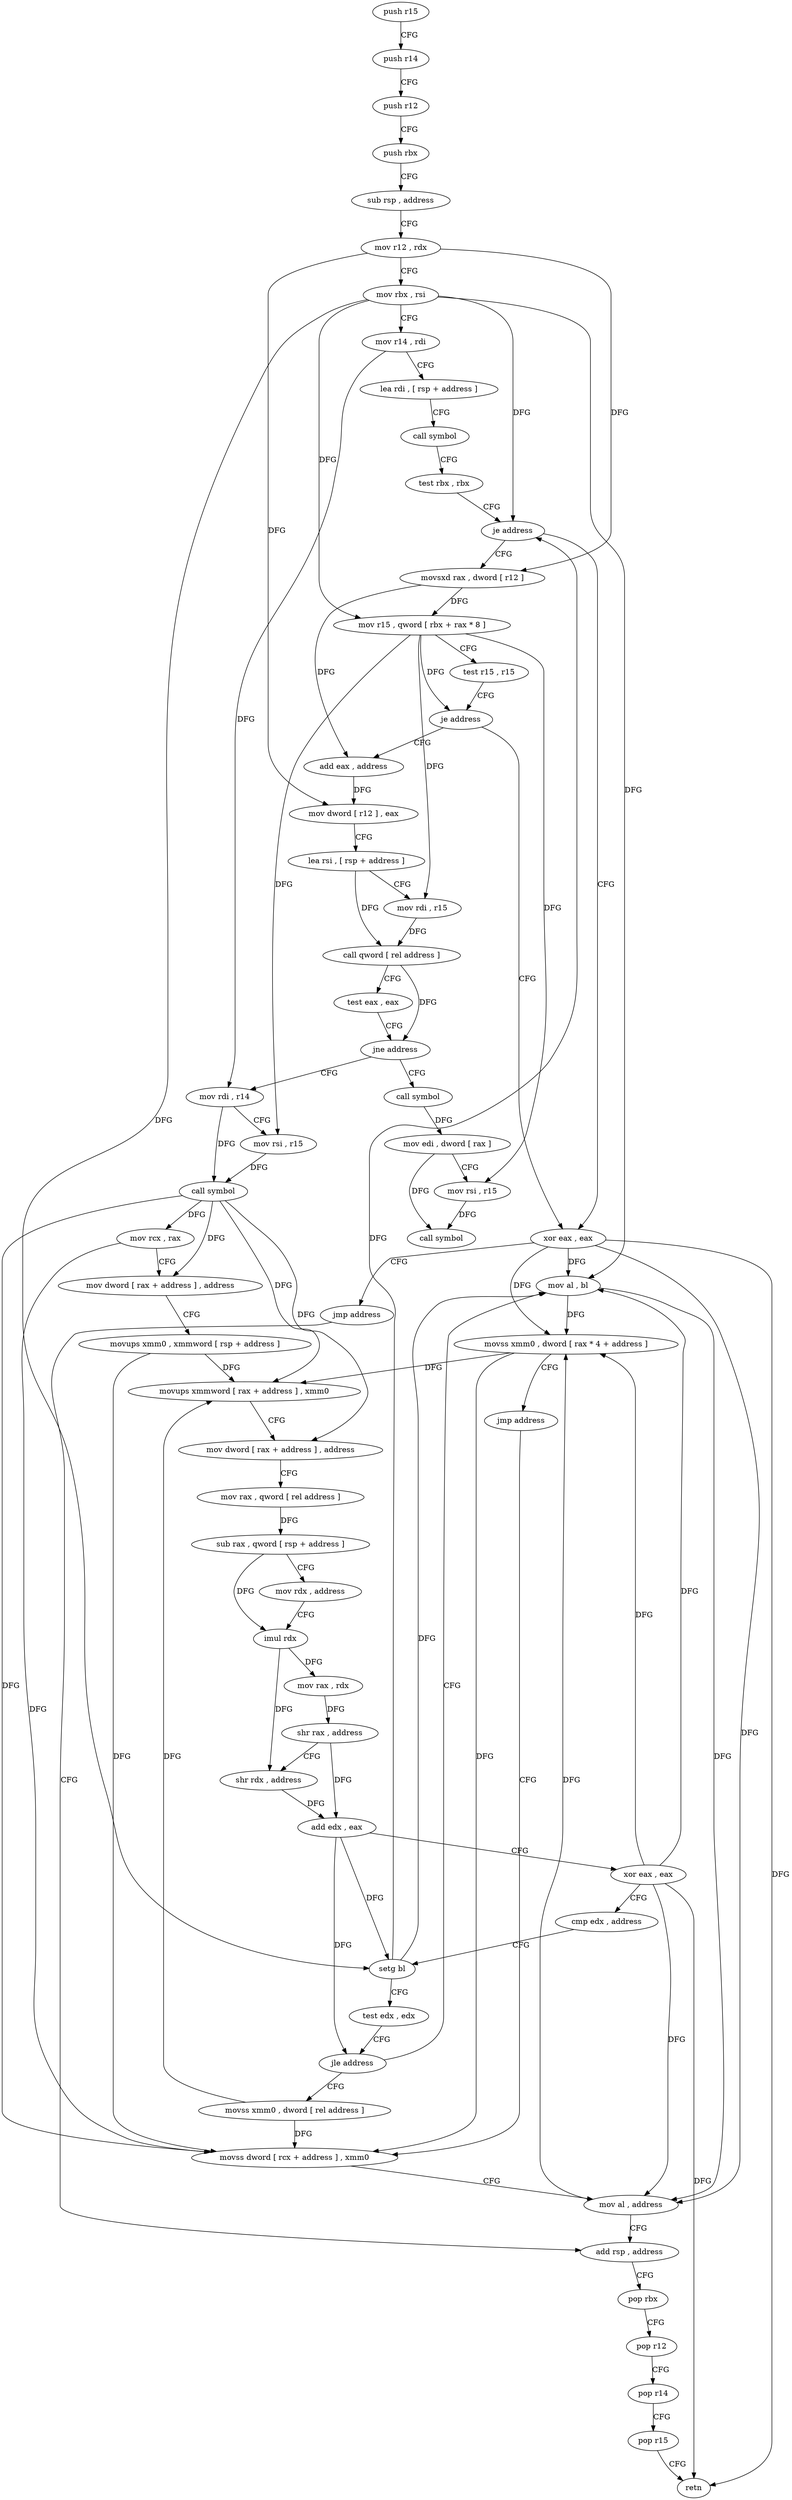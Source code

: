digraph "func" {
"4242544" [label = "push r15" ]
"4242546" [label = "push r14" ]
"4242548" [label = "push r12" ]
"4242550" [label = "push rbx" ]
"4242551" [label = "sub rsp , address" ]
"4242558" [label = "mov r12 , rdx" ]
"4242561" [label = "mov rbx , rsi" ]
"4242564" [label = "mov r14 , rdi" ]
"4242567" [label = "lea rdi , [ rsp + address ]" ]
"4242572" [label = "call symbol" ]
"4242577" [label = "test rbx , rbx" ]
"4242580" [label = "je address" ]
"4242732" [label = "xor eax , eax" ]
"4242586" [label = "movsxd rax , dword [ r12 ]" ]
"4242734" [label = "jmp address" ]
"4242751" [label = "add rsp , address" ]
"4242590" [label = "mov r15 , qword [ rbx + rax * 8 ]" ]
"4242594" [label = "test r15 , r15" ]
"4242597" [label = "je address" ]
"4242603" [label = "add eax , address" ]
"4242758" [label = "pop rbx" ]
"4242759" [label = "pop r12" ]
"4242761" [label = "pop r14" ]
"4242763" [label = "pop r15" ]
"4242765" [label = "retn" ]
"4242606" [label = "mov dword [ r12 ] , eax" ]
"4242610" [label = "lea rsi , [ rsp + address ]" ]
"4242615" [label = "mov rdi , r15" ]
"4242618" [label = "call qword [ rel address ]" ]
"4242624" [label = "test eax , eax" ]
"4242626" [label = "jne address" ]
"4242766" [label = "call symbol" ]
"4242632" [label = "mov rdi , r14" ]
"4242771" [label = "mov edi , dword [ rax ]" ]
"4242773" [label = "mov rsi , r15" ]
"4242776" [label = "call symbol" ]
"4242635" [label = "mov rsi , r15" ]
"4242638" [label = "call symbol" ]
"4242643" [label = "mov rcx , rax" ]
"4242646" [label = "mov dword [ rax + address ] , address" ]
"4242653" [label = "movups xmm0 , xmmword [ rsp + address ]" ]
"4242658" [label = "movups xmmword [ rax + address ] , xmm0" ]
"4242662" [label = "mov dword [ rax + address ] , address" ]
"4242669" [label = "mov rax , qword [ rel address ]" ]
"4242676" [label = "sub rax , qword [ rsp + address ]" ]
"4242681" [label = "mov rdx , address" ]
"4242691" [label = "imul rdx" ]
"4242694" [label = "mov rax , rdx" ]
"4242697" [label = "shr rax , address" ]
"4242701" [label = "shr rdx , address" ]
"4242705" [label = "add edx , eax" ]
"4242707" [label = "xor eax , eax" ]
"4242709" [label = "cmp edx , address" ]
"4242712" [label = "setg bl" ]
"4242715" [label = "test edx , edx" ]
"4242717" [label = "jle address" ]
"4242736" [label = "movss xmm0 , dword [ rel address ]" ]
"4242719" [label = "mov al , bl" ]
"4242744" [label = "movss dword [ rcx + address ] , xmm0" ]
"4242721" [label = "movss xmm0 , dword [ rax * 4 + address ]" ]
"4242730" [label = "jmp address" ]
"4242749" [label = "mov al , address" ]
"4242544" -> "4242546" [ label = "CFG" ]
"4242546" -> "4242548" [ label = "CFG" ]
"4242548" -> "4242550" [ label = "CFG" ]
"4242550" -> "4242551" [ label = "CFG" ]
"4242551" -> "4242558" [ label = "CFG" ]
"4242558" -> "4242561" [ label = "CFG" ]
"4242558" -> "4242586" [ label = "DFG" ]
"4242558" -> "4242606" [ label = "DFG" ]
"4242561" -> "4242564" [ label = "CFG" ]
"4242561" -> "4242580" [ label = "DFG" ]
"4242561" -> "4242590" [ label = "DFG" ]
"4242561" -> "4242712" [ label = "DFG" ]
"4242561" -> "4242719" [ label = "DFG" ]
"4242564" -> "4242567" [ label = "CFG" ]
"4242564" -> "4242632" [ label = "DFG" ]
"4242567" -> "4242572" [ label = "CFG" ]
"4242572" -> "4242577" [ label = "CFG" ]
"4242577" -> "4242580" [ label = "CFG" ]
"4242580" -> "4242732" [ label = "CFG" ]
"4242580" -> "4242586" [ label = "CFG" ]
"4242732" -> "4242734" [ label = "CFG" ]
"4242732" -> "4242765" [ label = "DFG" ]
"4242732" -> "4242719" [ label = "DFG" ]
"4242732" -> "4242721" [ label = "DFG" ]
"4242732" -> "4242749" [ label = "DFG" ]
"4242586" -> "4242590" [ label = "DFG" ]
"4242586" -> "4242603" [ label = "DFG" ]
"4242734" -> "4242751" [ label = "CFG" ]
"4242751" -> "4242758" [ label = "CFG" ]
"4242590" -> "4242594" [ label = "CFG" ]
"4242590" -> "4242597" [ label = "DFG" ]
"4242590" -> "4242615" [ label = "DFG" ]
"4242590" -> "4242773" [ label = "DFG" ]
"4242590" -> "4242635" [ label = "DFG" ]
"4242594" -> "4242597" [ label = "CFG" ]
"4242597" -> "4242732" [ label = "CFG" ]
"4242597" -> "4242603" [ label = "CFG" ]
"4242603" -> "4242606" [ label = "DFG" ]
"4242758" -> "4242759" [ label = "CFG" ]
"4242759" -> "4242761" [ label = "CFG" ]
"4242761" -> "4242763" [ label = "CFG" ]
"4242763" -> "4242765" [ label = "CFG" ]
"4242606" -> "4242610" [ label = "CFG" ]
"4242610" -> "4242615" [ label = "CFG" ]
"4242610" -> "4242618" [ label = "DFG" ]
"4242615" -> "4242618" [ label = "DFG" ]
"4242618" -> "4242624" [ label = "CFG" ]
"4242618" -> "4242626" [ label = "DFG" ]
"4242624" -> "4242626" [ label = "CFG" ]
"4242626" -> "4242766" [ label = "CFG" ]
"4242626" -> "4242632" [ label = "CFG" ]
"4242766" -> "4242771" [ label = "DFG" ]
"4242632" -> "4242635" [ label = "CFG" ]
"4242632" -> "4242638" [ label = "DFG" ]
"4242771" -> "4242773" [ label = "CFG" ]
"4242771" -> "4242776" [ label = "DFG" ]
"4242773" -> "4242776" [ label = "DFG" ]
"4242635" -> "4242638" [ label = "DFG" ]
"4242638" -> "4242643" [ label = "DFG" ]
"4242638" -> "4242646" [ label = "DFG" ]
"4242638" -> "4242658" [ label = "DFG" ]
"4242638" -> "4242662" [ label = "DFG" ]
"4242638" -> "4242744" [ label = "DFG" ]
"4242643" -> "4242646" [ label = "CFG" ]
"4242643" -> "4242744" [ label = "DFG" ]
"4242646" -> "4242653" [ label = "CFG" ]
"4242653" -> "4242658" [ label = "DFG" ]
"4242653" -> "4242744" [ label = "DFG" ]
"4242658" -> "4242662" [ label = "CFG" ]
"4242662" -> "4242669" [ label = "CFG" ]
"4242669" -> "4242676" [ label = "DFG" ]
"4242676" -> "4242681" [ label = "CFG" ]
"4242676" -> "4242691" [ label = "DFG" ]
"4242681" -> "4242691" [ label = "CFG" ]
"4242691" -> "4242694" [ label = "DFG" ]
"4242691" -> "4242701" [ label = "DFG" ]
"4242694" -> "4242697" [ label = "DFG" ]
"4242697" -> "4242701" [ label = "CFG" ]
"4242697" -> "4242705" [ label = "DFG" ]
"4242701" -> "4242705" [ label = "DFG" ]
"4242705" -> "4242707" [ label = "CFG" ]
"4242705" -> "4242712" [ label = "DFG" ]
"4242705" -> "4242717" [ label = "DFG" ]
"4242707" -> "4242709" [ label = "CFG" ]
"4242707" -> "4242765" [ label = "DFG" ]
"4242707" -> "4242719" [ label = "DFG" ]
"4242707" -> "4242721" [ label = "DFG" ]
"4242707" -> "4242749" [ label = "DFG" ]
"4242709" -> "4242712" [ label = "CFG" ]
"4242712" -> "4242715" [ label = "CFG" ]
"4242712" -> "4242580" [ label = "DFG" ]
"4242712" -> "4242719" [ label = "DFG" ]
"4242715" -> "4242717" [ label = "CFG" ]
"4242717" -> "4242736" [ label = "CFG" ]
"4242717" -> "4242719" [ label = "CFG" ]
"4242736" -> "4242744" [ label = "DFG" ]
"4242736" -> "4242658" [ label = "DFG" ]
"4242719" -> "4242721" [ label = "DFG" ]
"4242719" -> "4242749" [ label = "DFG" ]
"4242744" -> "4242749" [ label = "CFG" ]
"4242721" -> "4242730" [ label = "CFG" ]
"4242721" -> "4242658" [ label = "DFG" ]
"4242721" -> "4242744" [ label = "DFG" ]
"4242730" -> "4242744" [ label = "CFG" ]
"4242749" -> "4242751" [ label = "CFG" ]
"4242749" -> "4242721" [ label = "DFG" ]
}
